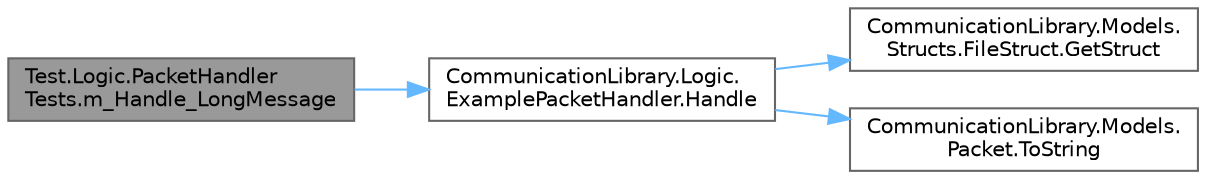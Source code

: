 digraph "Test.Logic.PacketHandlerTests.m_Handle_LongMessage"
{
 // LATEX_PDF_SIZE
  bgcolor="transparent";
  edge [fontname=Helvetica,fontsize=10,labelfontname=Helvetica,labelfontsize=10];
  node [fontname=Helvetica,fontsize=10,shape=box,height=0.2,width=0.4];
  rankdir="LR";
  Node1 [label="Test.Logic.PacketHandler\lTests.m_Handle_LongMessage",height=0.2,width=0.4,color="gray40", fillcolor="grey60", style="filled", fontcolor="black",tooltip=" "];
  Node1 -> Node2 [color="steelblue1",style="solid"];
  Node2 [label="CommunicationLibrary.Logic.\lExamplePacketHandler.Handle",height=0.2,width=0.4,color="grey40", fillcolor="white", style="filled",URL="$class_communication_library_1_1_logic_1_1_example_packet_handler.html#ac37c4656ec253666e41d40052f9cec90",tooltip="Returns the response packet."];
  Node2 -> Node3 [color="steelblue1",style="solid"];
  Node3 [label="CommunicationLibrary.Models.\lStructs.FileStruct.GetStruct",height=0.2,width=0.4,color="grey40", fillcolor="white", style="filled",URL="$struct_communication_library_1_1_models_1_1_structs_1_1_file_struct.html#ad43218ed24c6b0752d61c3f0c626becf",tooltip=" "];
  Node2 -> Node4 [color="steelblue1",style="solid"];
  Node4 [label="CommunicationLibrary.Models.\lPacket.ToString",height=0.2,width=0.4,color="grey40", fillcolor="white", style="filled",URL="$class_communication_library_1_1_models_1_1_packet.html#ac2faa89d8f680af07c301e254da9881d",tooltip="Returns the packet as a string."];
}
